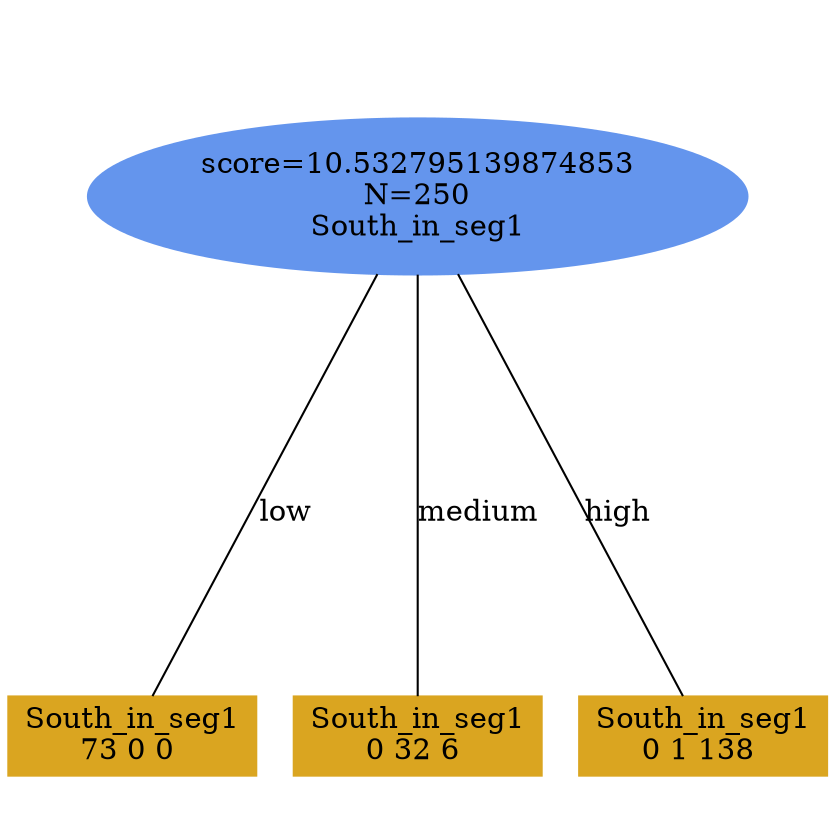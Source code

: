 digraph "DD" {
size = "7.5,10"
ratio=1.0;
center = true;
edge [dir = none];
{ rank = same; node [shape=ellipse, style=filled, color=cornflowerblue];"1243" [label="score=10.532795139874853\nN=250\nSouth_in_seg1"];}
{ rank = same; node [shape=box, style=filled, color=goldenrod];"1244" [label="South_in_seg1\n73 0 0 "];}
{ rank = same; node [shape=box, style=filled, color=goldenrod];"1245" [label="South_in_seg1\n0 32 6 "];}
{ rank = same; node [shape=box, style=filled, color=goldenrod];"1246" [label="South_in_seg1\n0 1 138 "];}
"1243" -> "1244" [label = "low"];
"1243" -> "1245" [label = "medium"];
"1243" -> "1246" [label = "high"];

}